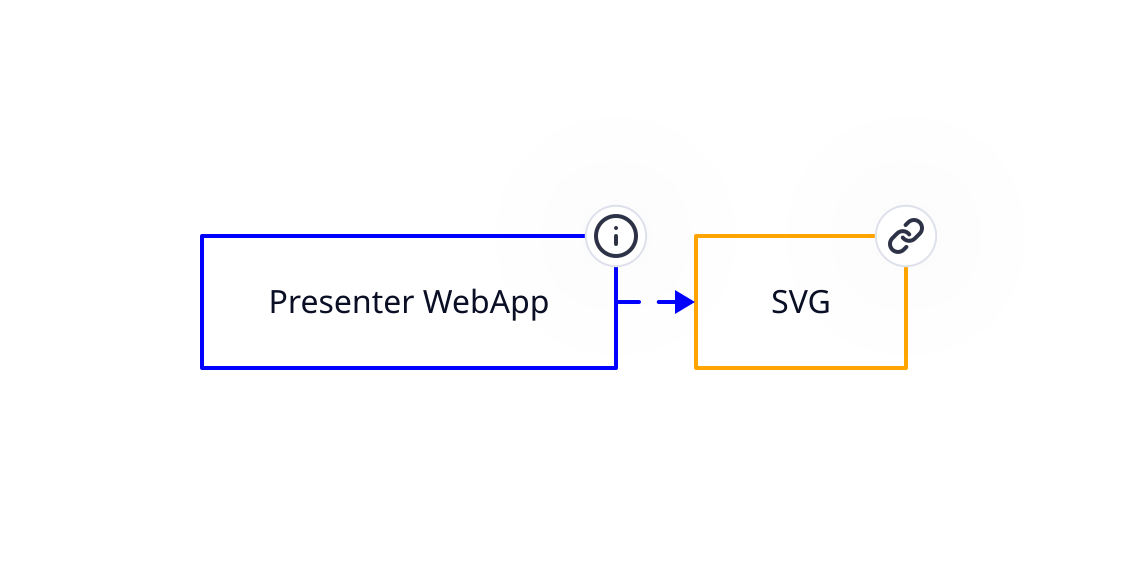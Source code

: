 grid-columns: 2
style.fill: transparent

presentation: {
  label: Presenter WebApp
  style.fill: transparent
  style.stroke: blue
  tooltip: https://google.com
}

svg: {
  label: SVG
  style.fill: transparent
  style.stroke: orange
  link: https://google.com
}

presentation -> svg: {
  style.stroke: blue
  style.animated: true
}
